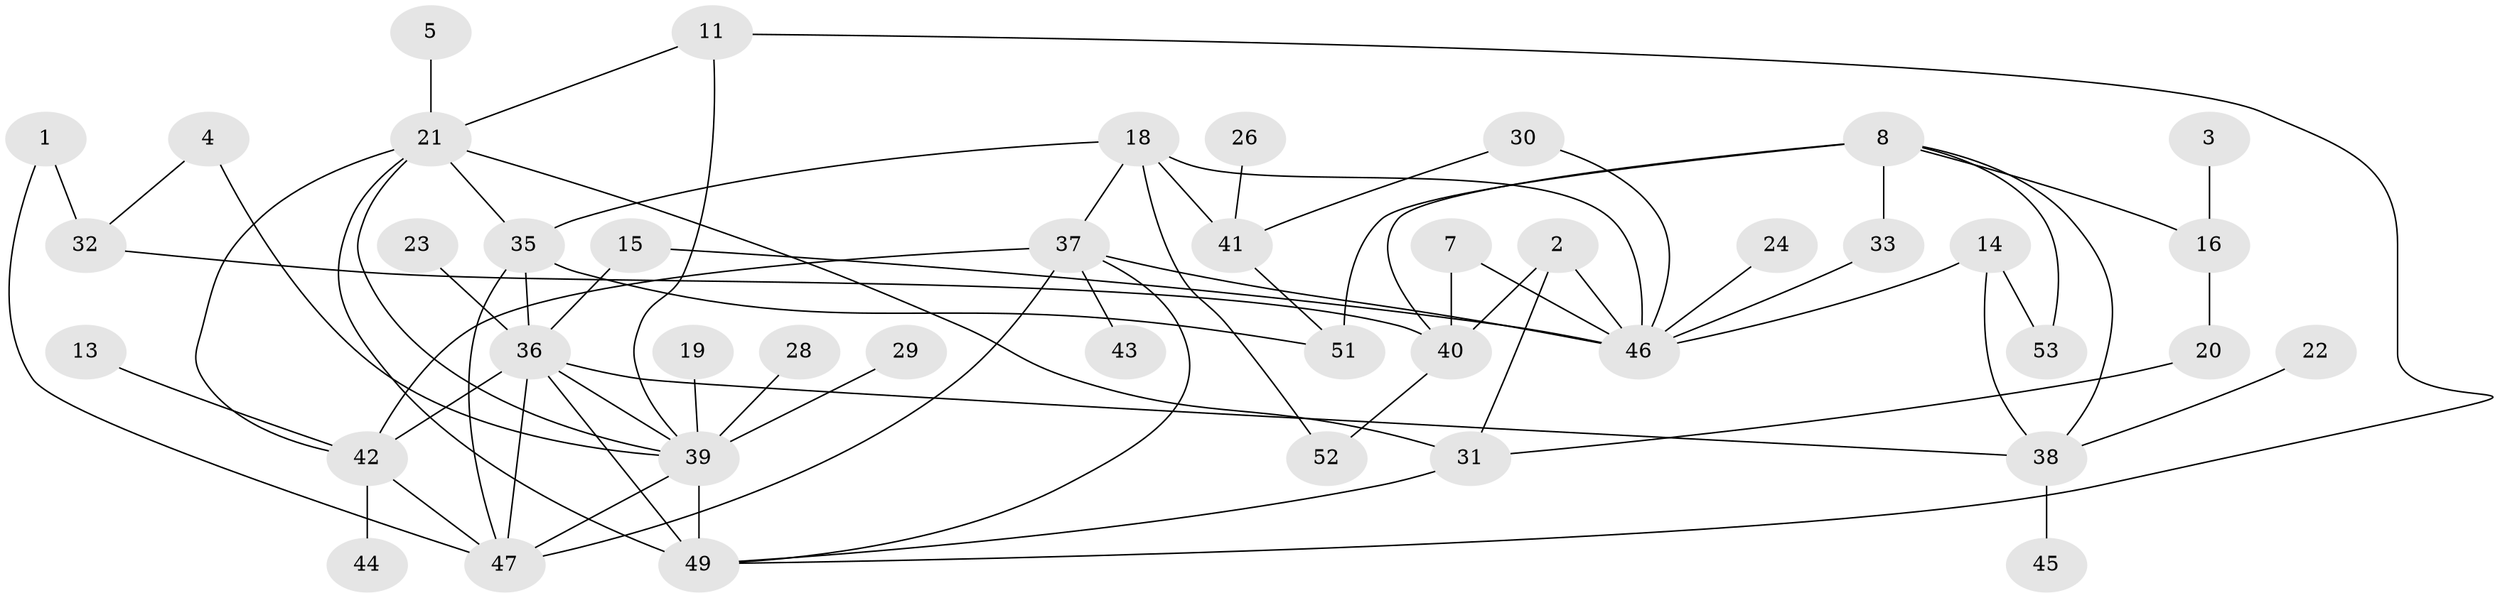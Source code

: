 // original degree distribution, {2: 0.2523364485981308, 7: 0.009345794392523364, 3: 0.18691588785046728, 1: 0.2336448598130841, 4: 0.12149532710280374, 5: 0.07476635514018691, 0: 0.09345794392523364, 6: 0.028037383177570093}
// Generated by graph-tools (version 1.1) at 2025/49/03/09/25 03:49:12]
// undirected, 43 vertices, 70 edges
graph export_dot {
graph [start="1"]
  node [color=gray90,style=filled];
  1;
  2;
  3;
  4;
  5;
  7;
  8;
  11;
  13;
  14;
  15;
  16;
  18;
  19;
  20;
  21;
  22;
  23;
  24;
  26;
  28;
  29;
  30;
  31;
  32;
  33;
  35;
  36;
  37;
  38;
  39;
  40;
  41;
  42;
  43;
  44;
  45;
  46;
  47;
  49;
  51;
  52;
  53;
  1 -- 32 [weight=1.0];
  1 -- 47 [weight=1.0];
  2 -- 31 [weight=1.0];
  2 -- 40 [weight=1.0];
  2 -- 46 [weight=1.0];
  3 -- 16 [weight=1.0];
  4 -- 32 [weight=1.0];
  4 -- 39 [weight=1.0];
  5 -- 21 [weight=1.0];
  7 -- 40 [weight=1.0];
  7 -- 46 [weight=1.0];
  8 -- 16 [weight=1.0];
  8 -- 33 [weight=1.0];
  8 -- 38 [weight=1.0];
  8 -- 40 [weight=1.0];
  8 -- 51 [weight=2.0];
  8 -- 53 [weight=1.0];
  11 -- 21 [weight=1.0];
  11 -- 39 [weight=1.0];
  11 -- 49 [weight=1.0];
  13 -- 42 [weight=1.0];
  14 -- 38 [weight=1.0];
  14 -- 46 [weight=1.0];
  14 -- 53 [weight=1.0];
  15 -- 36 [weight=1.0];
  15 -- 46 [weight=1.0];
  16 -- 20 [weight=1.0];
  18 -- 35 [weight=1.0];
  18 -- 37 [weight=1.0];
  18 -- 41 [weight=1.0];
  18 -- 46 [weight=1.0];
  18 -- 52 [weight=1.0];
  19 -- 39 [weight=1.0];
  20 -- 31 [weight=1.0];
  21 -- 31 [weight=1.0];
  21 -- 35 [weight=1.0];
  21 -- 39 [weight=1.0];
  21 -- 42 [weight=1.0];
  21 -- 49 [weight=1.0];
  22 -- 38 [weight=1.0];
  23 -- 36 [weight=1.0];
  24 -- 46 [weight=1.0];
  26 -- 41 [weight=1.0];
  28 -- 39 [weight=2.0];
  29 -- 39 [weight=1.0];
  30 -- 41 [weight=1.0];
  30 -- 46 [weight=1.0];
  31 -- 49 [weight=1.0];
  32 -- 40 [weight=1.0];
  33 -- 46 [weight=1.0];
  35 -- 36 [weight=1.0];
  35 -- 47 [weight=1.0];
  35 -- 51 [weight=1.0];
  36 -- 38 [weight=1.0];
  36 -- 39 [weight=1.0];
  36 -- 42 [weight=1.0];
  36 -- 47 [weight=2.0];
  36 -- 49 [weight=1.0];
  37 -- 42 [weight=1.0];
  37 -- 43 [weight=1.0];
  37 -- 46 [weight=1.0];
  37 -- 47 [weight=1.0];
  37 -- 49 [weight=1.0];
  38 -- 45 [weight=1.0];
  39 -- 47 [weight=1.0];
  39 -- 49 [weight=2.0];
  40 -- 52 [weight=1.0];
  41 -- 51 [weight=1.0];
  42 -- 44 [weight=1.0];
  42 -- 47 [weight=1.0];
}
